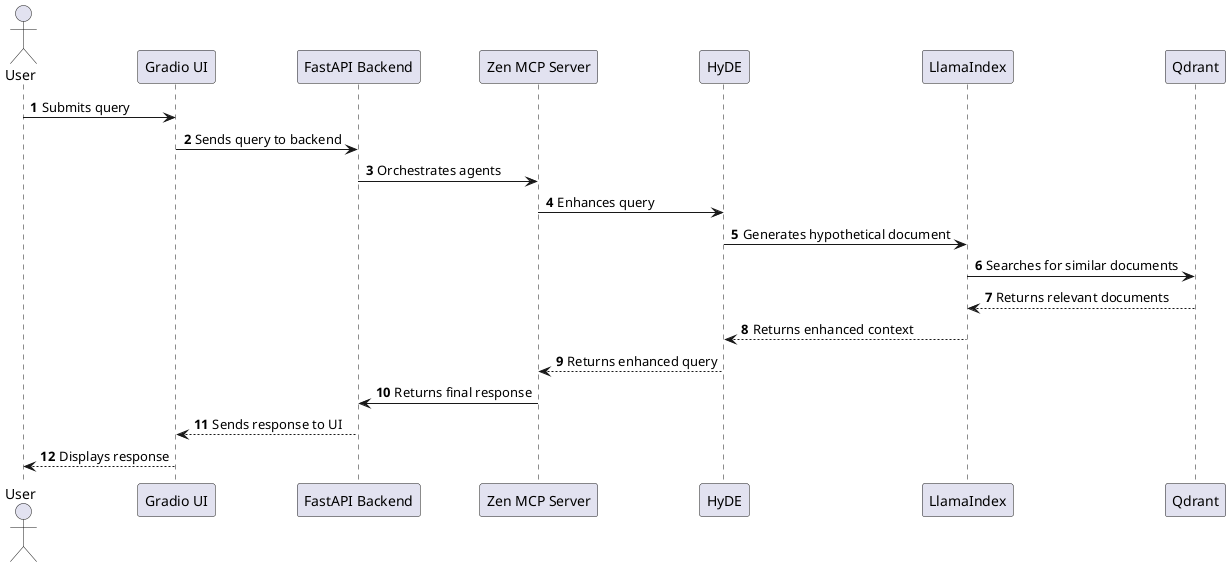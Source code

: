 @startuml Query_Flow
autonumber

actor User
participant "Gradio UI" as gradio
participant "FastAPI Backend" as fastapi
participant "Zen MCP Server" as zen_mcp
participant "HyDE" as hyde
participant "LlamaIndex" as llama_index
participant "Qdrant" as qdrant

User -> gradio: Submits query
gradio -> fastapi: Sends query to backend
fastapi -> zen_mcp: Orchestrates agents
zen_mcp -> hyde: Enhances query
hyde -> llama_index: Generates hypothetical document
llama_index -> qdrant: Searches for similar documents
qdrant --> llama_index: Returns relevant documents
llama_index --> hyde: Returns enhanced context
hyde --> zen_mcp: Returns enhanced query
zen_mcp -> fastapi: Returns final response
fastapi --> gradio: Sends response to UI
gradio --> User: Displays response

@enduml
